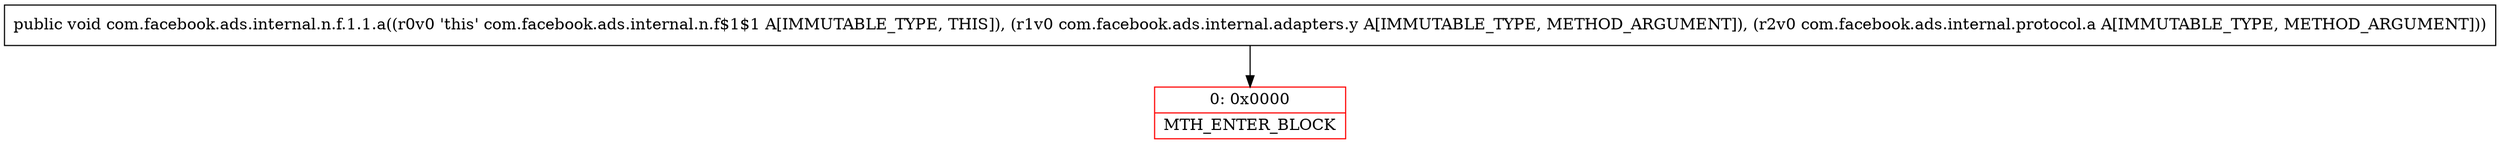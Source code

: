 digraph "CFG forcom.facebook.ads.internal.n.f.1.1.a(Lcom\/facebook\/ads\/internal\/adapters\/y;Lcom\/facebook\/ads\/internal\/protocol\/a;)V" {
subgraph cluster_Region_2109179276 {
label = "R(0)";
node [shape=record,color=blue];
}
Node_0 [shape=record,color=red,label="{0\:\ 0x0000|MTH_ENTER_BLOCK\l}"];
MethodNode[shape=record,label="{public void com.facebook.ads.internal.n.f.1.1.a((r0v0 'this' com.facebook.ads.internal.n.f$1$1 A[IMMUTABLE_TYPE, THIS]), (r1v0 com.facebook.ads.internal.adapters.y A[IMMUTABLE_TYPE, METHOD_ARGUMENT]), (r2v0 com.facebook.ads.internal.protocol.a A[IMMUTABLE_TYPE, METHOD_ARGUMENT])) }"];
MethodNode -> Node_0;
}

